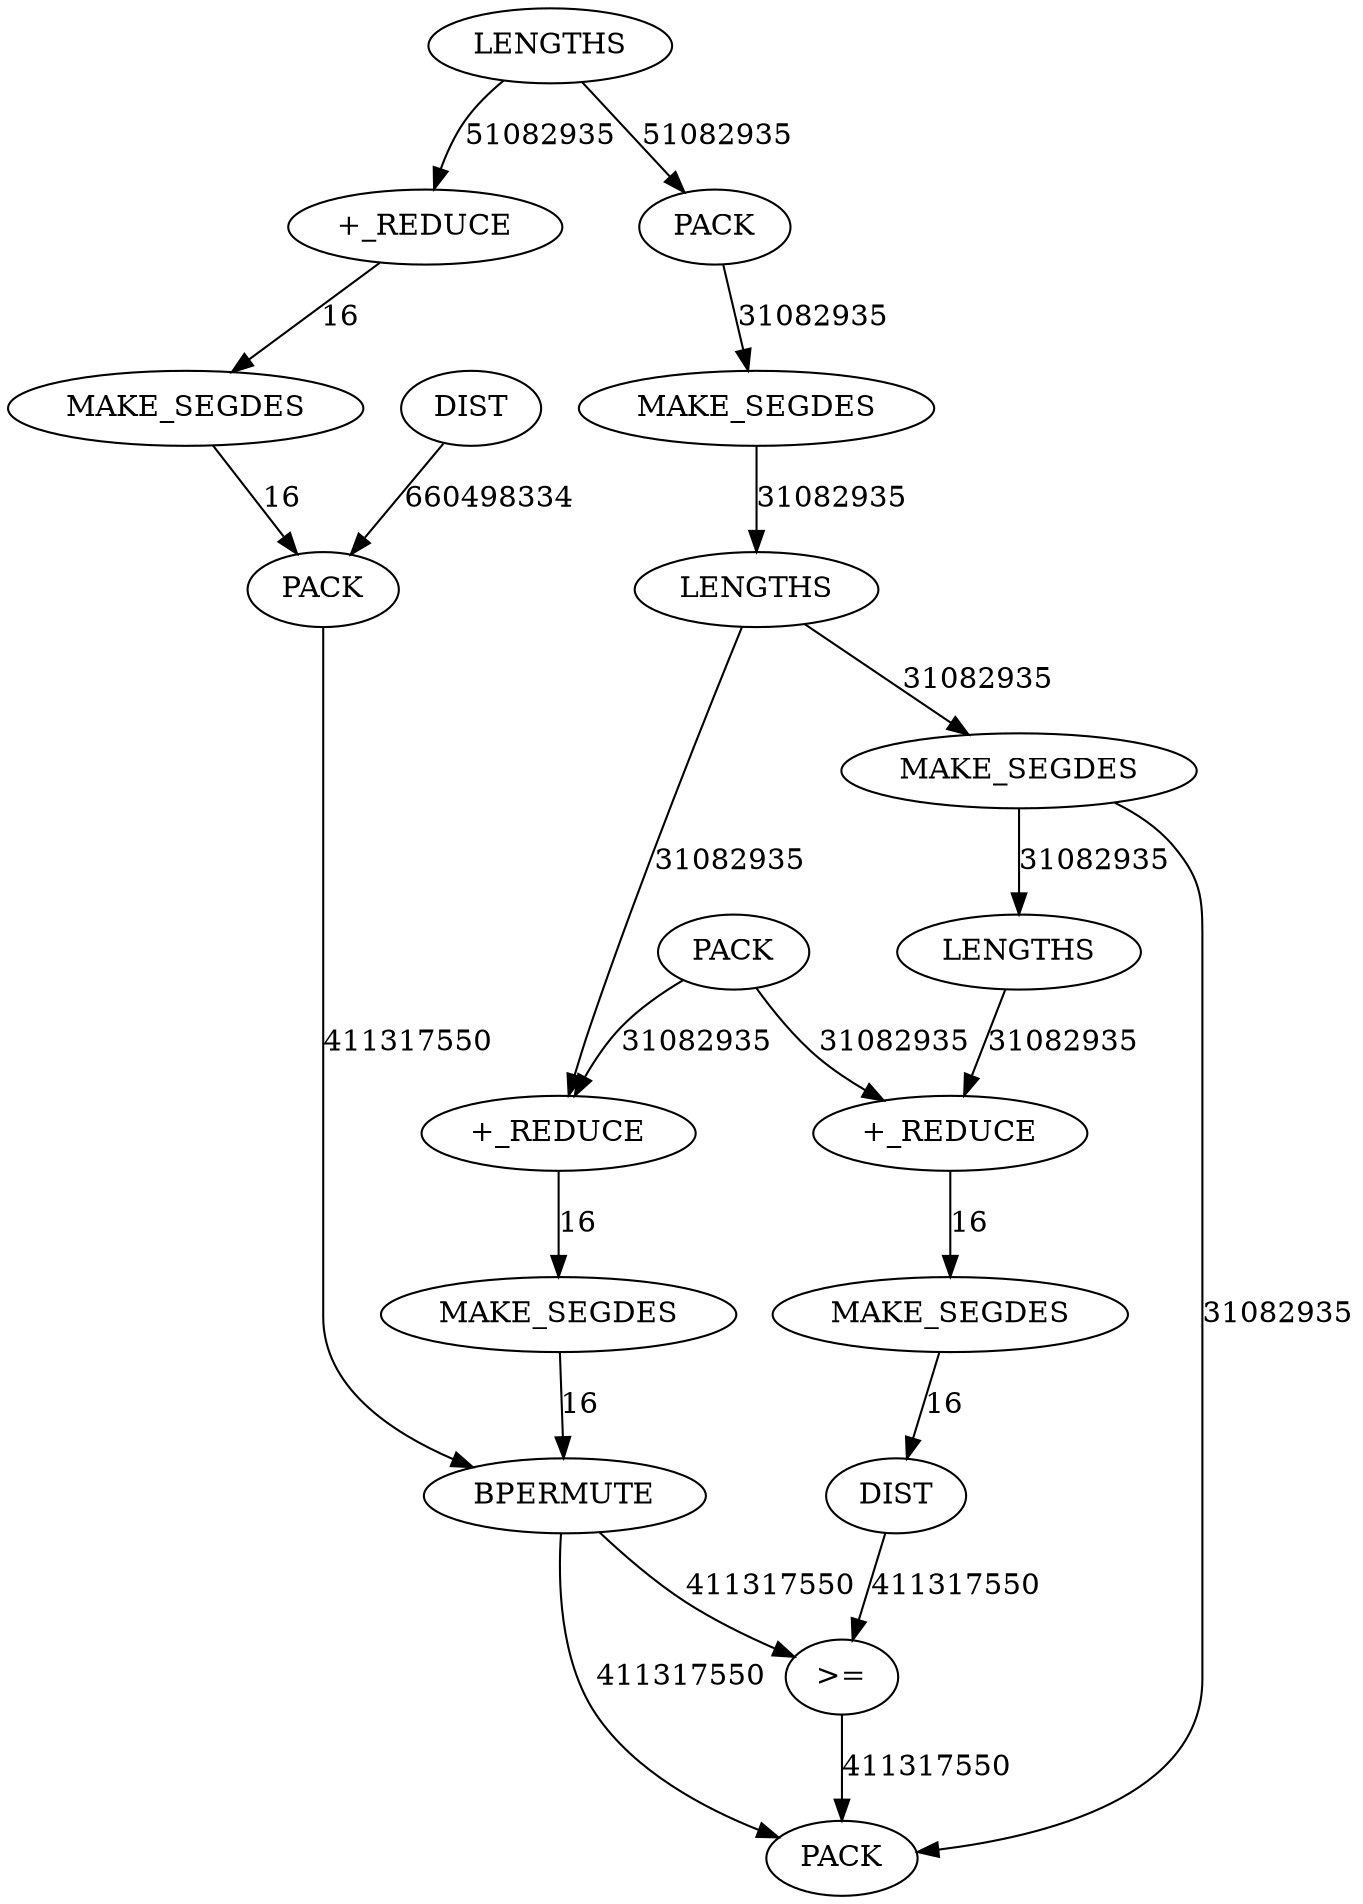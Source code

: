 digraph {
	maximal_independent_set_large_rl_INST_4147 [label=PACK cost=2111141671]
	maximal_independent_set_large_rl_INST_4240 [label=PACK cost=4854596237]
	maximal_independent_set_large_rl_INST_4132 [label="+_REDUCE" cost=37807533]
	maximal_independent_set_large_rl_INST_941 [label=LENGTHS cost=57713436]
	maximal_independent_set_large_rl_INST_944 [label=MAKE_SEGDES cost=1035]
	maximal_independent_set_large_rl_INST_4128 [label=DIST cost=2853782973]
	maximal_independent_set_large_rl_INST_953 [label="\>=" cost=307037067]
	maximal_independent_set_large_rl_INST_4225 [label=MAKE_SEGDES cost=59412453]
	maximal_independent_set_large_rl_INST_943 [label="+_REDUCE" cost=21453131]
	maximal_independent_set_large_rl_INST_4209 [label=BPERMUTE cost=6732422488]
	maximal_independent_set_large_rl_INST_4198 [label=MAKE_SEGDES cost=2107]
	maximal_independent_set_large_rl_INST_4162 [label=PACK cost=585227805]
	maximal_independent_set_large_rl_INST_4133 [label=MAKE_SEGDES cost=3829]
	maximal_independent_set_large_rl_INST_4235 [label=DIST cost=3051]
	maximal_independent_set_large_rl_INST_4194 [label=LENGTHS cost=56524013]
	maximal_independent_set_large_rl_INST_4170 [label=MAKE_SEGDES cost=57255658]
	maximal_independent_set_large_rl_INST_4130 [label=LENGTHS cost=91034483]
	maximal_independent_set_large_rl_INST_4196 [label="+_REDUCE" cost=20718173]
	maximal_independent_set_large_rl_INST_4111 [label=PACK cost=583582151]
	maximal_independent_set_large_rl_INST_4147 -> maximal_independent_set_large_rl_INST_4209 [label=411317550 cost=411317550]
	maximal_independent_set_large_rl_INST_4132 -> maximal_independent_set_large_rl_INST_4133 [label=16 cost=16]
	maximal_independent_set_large_rl_INST_941 -> maximal_independent_set_large_rl_INST_943 [label=31082935 cost=31082935]
	maximal_independent_set_large_rl_INST_944 -> maximal_independent_set_large_rl_INST_4235 [label=16 cost=16]
	maximal_independent_set_large_rl_INST_4128 -> maximal_independent_set_large_rl_INST_4147 [label=660498334 cost=660498334]
	maximal_independent_set_large_rl_INST_953 -> maximal_independent_set_large_rl_INST_4240 [label=411317550 cost=411317550]
	maximal_independent_set_large_rl_INST_4225 -> maximal_independent_set_large_rl_INST_941 [label=31082935 cost=31082935]
	maximal_independent_set_large_rl_INST_4225 -> maximal_independent_set_large_rl_INST_4240 [label=31082935 cost=31082935]
	maximal_independent_set_large_rl_INST_943 -> maximal_independent_set_large_rl_INST_944 [label=16 cost=16]
	maximal_independent_set_large_rl_INST_4209 -> maximal_independent_set_large_rl_INST_953 [label=411317550 cost=411317550]
	maximal_independent_set_large_rl_INST_4209 -> maximal_independent_set_large_rl_INST_4240 [label=411317550 cost=411317550]
	maximal_independent_set_large_rl_INST_4198 -> maximal_independent_set_large_rl_INST_4209 [label=16 cost=16]
	maximal_independent_set_large_rl_INST_4162 -> maximal_independent_set_large_rl_INST_4170 [label=31082935 cost=31082935]
	maximal_independent_set_large_rl_INST_4133 -> maximal_independent_set_large_rl_INST_4147 [label=16 cost=16]
	maximal_independent_set_large_rl_INST_4235 -> maximal_independent_set_large_rl_INST_953 [label=411317550 cost=411317550]
	maximal_independent_set_large_rl_INST_4194 -> maximal_independent_set_large_rl_INST_4196 [label=31082935 cost=31082935]
	maximal_independent_set_large_rl_INST_4194 -> maximal_independent_set_large_rl_INST_4225 [label=31082935 cost=31082935]
	maximal_independent_set_large_rl_INST_4170 -> maximal_independent_set_large_rl_INST_4194 [label=31082935 cost=31082935]
	maximal_independent_set_large_rl_INST_4130 -> maximal_independent_set_large_rl_INST_4132 [label=51082935 cost=51082935]
	maximal_independent_set_large_rl_INST_4130 -> maximal_independent_set_large_rl_INST_4162 [label=51082935 cost=51082935]
	maximal_independent_set_large_rl_INST_4196 -> maximal_independent_set_large_rl_INST_4198 [label=16 cost=16]
	maximal_independent_set_large_rl_INST_4111 -> maximal_independent_set_large_rl_INST_4196 [label=31082935 cost=31082935]
	maximal_independent_set_large_rl_INST_4111 -> maximal_independent_set_large_rl_INST_943 [label=31082935 cost=31082935]
}
